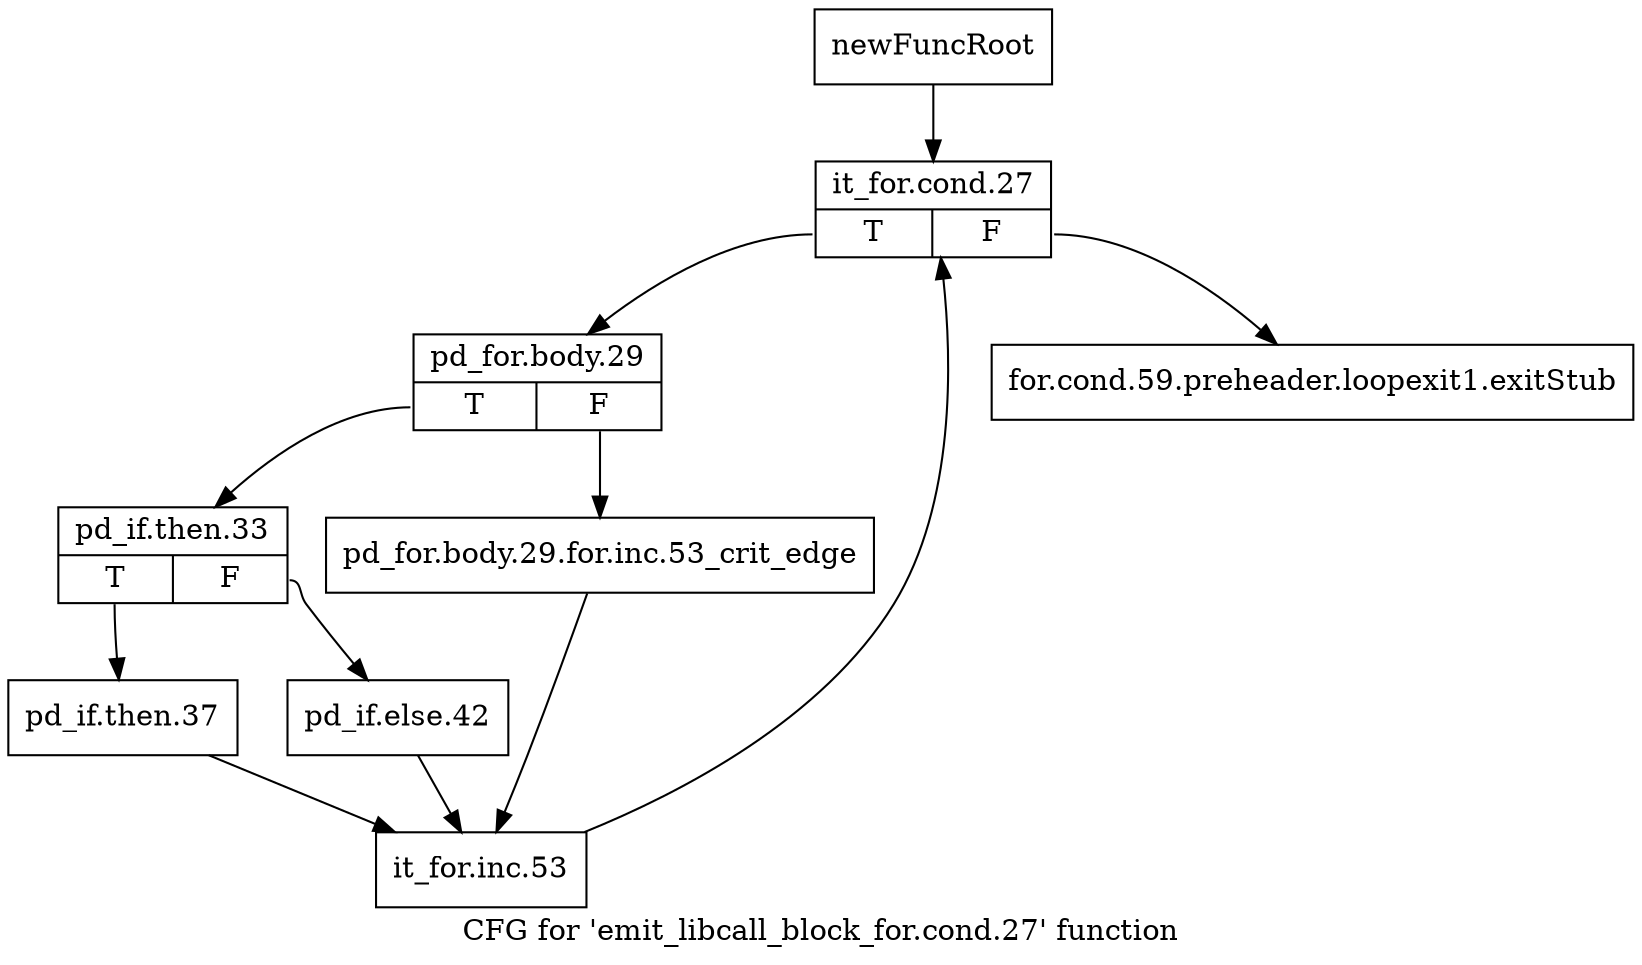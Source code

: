 digraph "CFG for 'emit_libcall_block_for.cond.27' function" {
	label="CFG for 'emit_libcall_block_for.cond.27' function";

	Node0xb709b50 [shape=record,label="{newFuncRoot}"];
	Node0xb709b50 -> Node0xb709bf0;
	Node0xb709ba0 [shape=record,label="{for.cond.59.preheader.loopexit1.exitStub}"];
	Node0xb709bf0 [shape=record,label="{it_for.cond.27|{<s0>T|<s1>F}}"];
	Node0xb709bf0:s0 -> Node0xb709c40;
	Node0xb709bf0:s1 -> Node0xb709ba0;
	Node0xb709c40 [shape=record,label="{pd_for.body.29|{<s0>T|<s1>F}}"];
	Node0xb709c40:s0 -> Node0xb709ce0;
	Node0xb709c40:s1 -> Node0xb709c90;
	Node0xb709c90 [shape=record,label="{pd_for.body.29.for.inc.53_crit_edge}"];
	Node0xb709c90 -> Node0xb709dd0;
	Node0xb709ce0 [shape=record,label="{pd_if.then.33|{<s0>T|<s1>F}}"];
	Node0xb709ce0:s0 -> Node0xb709d80;
	Node0xb709ce0:s1 -> Node0xb709d30;
	Node0xb709d30 [shape=record,label="{pd_if.else.42}"];
	Node0xb709d30 -> Node0xb709dd0;
	Node0xb709d80 [shape=record,label="{pd_if.then.37}"];
	Node0xb709d80 -> Node0xb709dd0;
	Node0xb709dd0 [shape=record,label="{it_for.inc.53}"];
	Node0xb709dd0 -> Node0xb709bf0;
}
